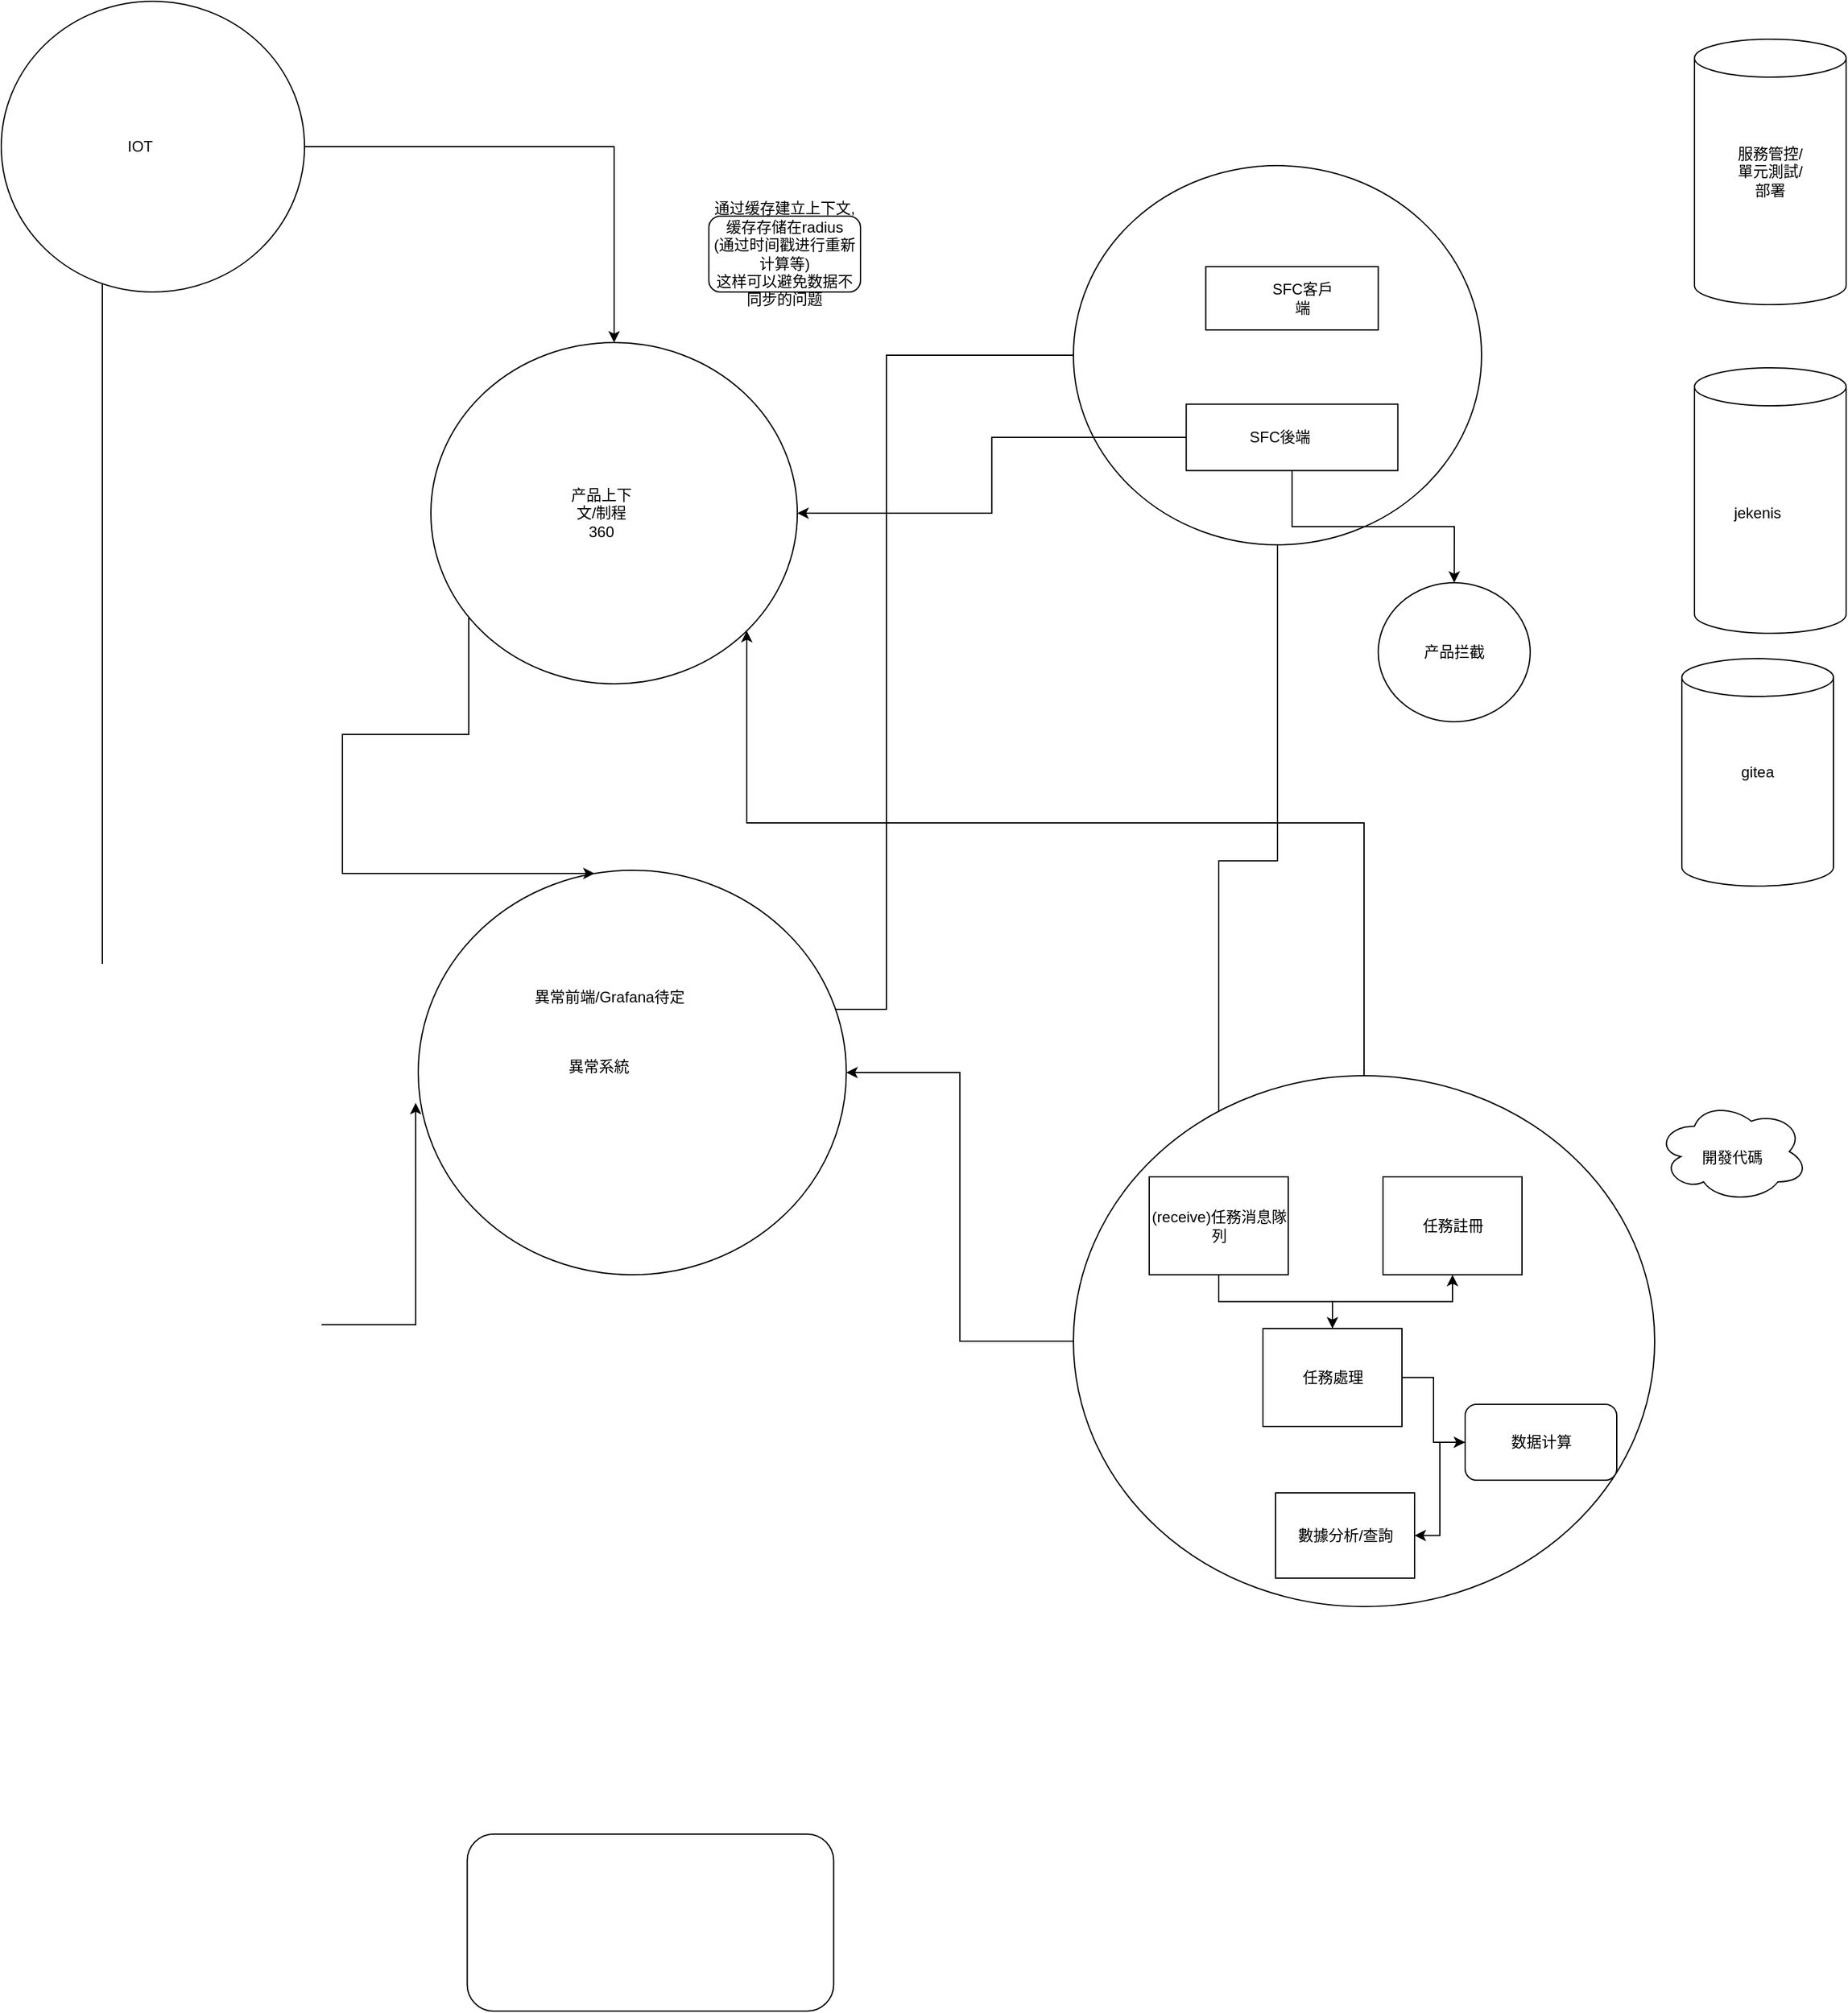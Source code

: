<mxfile version="28.2.0">
  <diagram name="第 1 页" id="F0XA9BGTJGQq8EJeW2Vg">
    <mxGraphModel dx="2037" dy="1259" grid="1" gridSize="10" guides="1" tooltips="1" connect="1" arrows="1" fold="1" page="1" pageScale="1" pageWidth="827" pageHeight="1169" math="0" shadow="0">
      <root>
        <mxCell id="0" />
        <mxCell id="1" parent="0" />
        <mxCell id="stwq8ri4v3x9_fjbZmHY-48" style="edgeStyle=orthogonalEdgeStyle;rounded=0;orthogonalLoop=1;jettySize=auto;html=1;entryX=1;entryY=0.75;entryDx=0;entryDy=0;" parent="1" source="Jog6YgeHabasC2MlmQwj-1" target="stwq8ri4v3x9_fjbZmHY-6" edge="1">
          <mxGeometry relative="1" as="geometry" />
        </mxCell>
        <mxCell id="Jog6YgeHabasC2MlmQwj-1" value="" style="ellipse;whiteSpace=wrap;html=1;" parent="1" vertex="1">
          <mxGeometry x="948.5" y="230" width="323" height="300" as="geometry" />
        </mxCell>
        <mxCell id="Jog6YgeHabasC2MlmQwj-3" value="" style="rounded=1;whiteSpace=wrap;html=1;" parent="1" vertex="1">
          <mxGeometry x="468.75" y="1550" width="290" height="140" as="geometry" />
        </mxCell>
        <mxCell id="Jog6YgeHabasC2MlmQwj-5" value="" style="rounded=0;whiteSpace=wrap;html=1;" parent="1" vertex="1">
          <mxGeometry x="1053.25" y="310" width="136.5" height="50" as="geometry" />
        </mxCell>
        <mxCell id="stwq8ri4v3x9_fjbZmHY-37" style="edgeStyle=orthogonalEdgeStyle;rounded=0;orthogonalLoop=1;jettySize=auto;html=1;" parent="1" source="Jog6YgeHabasC2MlmQwj-6" target="stwq8ri4v3x9_fjbZmHY-32" edge="1">
          <mxGeometry relative="1" as="geometry" />
        </mxCell>
        <mxCell id="stwq8ri4v3x9_fjbZmHY-52" style="edgeStyle=orthogonalEdgeStyle;rounded=0;orthogonalLoop=1;jettySize=auto;html=1;" parent="1" source="Jog6YgeHabasC2MlmQwj-6" target="stwq8ri4v3x9_fjbZmHY-51" edge="1">
          <mxGeometry relative="1" as="geometry" />
        </mxCell>
        <mxCell id="Jog6YgeHabasC2MlmQwj-6" value="" style="rounded=0;whiteSpace=wrap;html=1;" parent="1" vertex="1">
          <mxGeometry x="1037.75" y="418.75" width="167.5" height="52.5" as="geometry" />
        </mxCell>
        <mxCell id="stwq8ri4v3x9_fjbZmHY-1" value="" style="ellipse;whiteSpace=wrap;html=1;" parent="1" vertex="1">
          <mxGeometry x="430" y="787.5" width="338.75" height="320" as="geometry" />
        </mxCell>
        <mxCell id="stwq8ri4v3x9_fjbZmHY-6" value="異常前端/Grafana待定" style="text;html=1;align=center;verticalAlign=middle;whiteSpace=wrap;rounded=0;" parent="1" vertex="1">
          <mxGeometry x="510" y="867.5" width="142.5" height="40" as="geometry" />
        </mxCell>
        <mxCell id="stwq8ri4v3x9_fjbZmHY-7" value="異常系統" style="text;html=1;align=center;verticalAlign=middle;whiteSpace=wrap;rounded=0;" parent="1" vertex="1">
          <mxGeometry x="542.5" y="927.5" width="60" height="30" as="geometry" />
        </mxCell>
        <mxCell id="stwq8ri4v3x9_fjbZmHY-8" value="SFC客戶端" style="text;html=1;align=center;verticalAlign=middle;whiteSpace=wrap;rounded=0;" parent="1" vertex="1">
          <mxGeometry x="1099.75" y="320" width="60" height="30" as="geometry" />
        </mxCell>
        <mxCell id="stwq8ri4v3x9_fjbZmHY-36" style="edgeStyle=orthogonalEdgeStyle;rounded=0;orthogonalLoop=1;jettySize=auto;html=1;" parent="1" source="Jog6YgeHabasC2MlmQwj-1" target="stwq8ri4v3x9_fjbZmHY-15" edge="1">
          <mxGeometry relative="1" as="geometry" />
        </mxCell>
        <mxCell id="stwq8ri4v3x9_fjbZmHY-9" value="SFC後端" style="text;html=1;align=center;verticalAlign=middle;whiteSpace=wrap;rounded=0;" parent="1" vertex="1">
          <mxGeometry x="1081.5" y="430" width="60" height="30" as="geometry" />
        </mxCell>
        <mxCell id="stwq8ri4v3x9_fjbZmHY-35" style="edgeStyle=orthogonalEdgeStyle;rounded=0;orthogonalLoop=1;jettySize=auto;html=1;" parent="1" source="stwq8ri4v3x9_fjbZmHY-12" target="stwq8ri4v3x9_fjbZmHY-32" edge="1">
          <mxGeometry relative="1" as="geometry">
            <Array as="points">
              <mxPoint x="1179" y="750" />
              <mxPoint x="690" y="750" />
            </Array>
          </mxGeometry>
        </mxCell>
        <mxCell id="stwq8ri4v3x9_fjbZmHY-47" style="edgeStyle=orthogonalEdgeStyle;rounded=0;orthogonalLoop=1;jettySize=auto;html=1;" parent="1" source="stwq8ri4v3x9_fjbZmHY-12" target="stwq8ri4v3x9_fjbZmHY-1" edge="1">
          <mxGeometry relative="1" as="geometry" />
        </mxCell>
        <mxCell id="stwq8ri4v3x9_fjbZmHY-12" value="" style="ellipse;whiteSpace=wrap;html=1;" parent="1" vertex="1">
          <mxGeometry x="948.5" y="950" width="460" height="420" as="geometry" />
        </mxCell>
        <mxCell id="stwq8ri4v3x9_fjbZmHY-29" value="" style="edgeStyle=orthogonalEdgeStyle;rounded=0;orthogonalLoop=1;jettySize=auto;html=1;" parent="1" source="stwq8ri4v3x9_fjbZmHY-13" target="stwq8ri4v3x9_fjbZmHY-28" edge="1">
          <mxGeometry relative="1" as="geometry" />
        </mxCell>
        <mxCell id="stwq8ri4v3x9_fjbZmHY-42" style="edgeStyle=orthogonalEdgeStyle;rounded=0;orthogonalLoop=1;jettySize=auto;html=1;" parent="1" source="stwq8ri4v3x9_fjbZmHY-13" target="stwq8ri4v3x9_fjbZmHY-39" edge="1">
          <mxGeometry relative="1" as="geometry" />
        </mxCell>
        <mxCell id="stwq8ri4v3x9_fjbZmHY-13" value="任務處理" style="rounded=0;whiteSpace=wrap;html=1;" parent="1" vertex="1">
          <mxGeometry x="1098.5" y="1150" width="110" height="77.5" as="geometry" />
        </mxCell>
        <mxCell id="stwq8ri4v3x9_fjbZmHY-41" style="edgeStyle=orthogonalEdgeStyle;rounded=0;orthogonalLoop=1;jettySize=auto;html=1;" parent="1" source="stwq8ri4v3x9_fjbZmHY-15" target="stwq8ri4v3x9_fjbZmHY-13" edge="1">
          <mxGeometry relative="1" as="geometry" />
        </mxCell>
        <mxCell id="stwq8ri4v3x9_fjbZmHY-15" value="(receive)任務消息隊列" style="rounded=0;whiteSpace=wrap;html=1;" parent="1" vertex="1">
          <mxGeometry x="1008.5" y="1030" width="110" height="77.5" as="geometry" />
        </mxCell>
        <mxCell id="stwq8ri4v3x9_fjbZmHY-16" value="數據分析/查詢" style="rounded=0;whiteSpace=wrap;html=1;" parent="1" vertex="1">
          <mxGeometry x="1108.5" y="1280" width="110" height="67.5" as="geometry" />
        </mxCell>
        <mxCell id="stwq8ri4v3x9_fjbZmHY-17" value="" style="shape=cylinder3;whiteSpace=wrap;html=1;boundedLbl=1;backgroundOutline=1;size=15;" parent="1" vertex="1">
          <mxGeometry x="1430" y="620" width="120" height="180" as="geometry" />
        </mxCell>
        <mxCell id="stwq8ri4v3x9_fjbZmHY-18" value="gitea" style="text;html=1;align=center;verticalAlign=middle;whiteSpace=wrap;rounded=0;" parent="1" vertex="1">
          <mxGeometry x="1460" y="695" width="60" height="30" as="geometry" />
        </mxCell>
        <mxCell id="stwq8ri4v3x9_fjbZmHY-19" value="" style="shape=cylinder3;whiteSpace=wrap;html=1;boundedLbl=1;backgroundOutline=1;size=15;" parent="1" vertex="1">
          <mxGeometry x="1440" y="390" width="120" height="210" as="geometry" />
        </mxCell>
        <mxCell id="stwq8ri4v3x9_fjbZmHY-20" value="jekenis" style="text;html=1;align=center;verticalAlign=middle;whiteSpace=wrap;rounded=0;" parent="1" vertex="1">
          <mxGeometry x="1460" y="490" width="60" height="30" as="geometry" />
        </mxCell>
        <mxCell id="stwq8ri4v3x9_fjbZmHY-21" value="" style="ellipse;shape=cloud;whiteSpace=wrap;html=1;" parent="1" vertex="1">
          <mxGeometry x="1410" y="970" width="120" height="80" as="geometry" />
        </mxCell>
        <mxCell id="stwq8ri4v3x9_fjbZmHY-22" value="開發代碼" style="text;html=1;align=center;verticalAlign=middle;whiteSpace=wrap;rounded=0;" parent="1" vertex="1">
          <mxGeometry x="1440" y="1000" width="60" height="30" as="geometry" />
        </mxCell>
        <mxCell id="stwq8ri4v3x9_fjbZmHY-24" value="" style="shape=cylinder3;whiteSpace=wrap;html=1;boundedLbl=1;backgroundOutline=1;size=15;" parent="1" vertex="1">
          <mxGeometry x="1440" y="130" width="120" height="210" as="geometry" />
        </mxCell>
        <mxCell id="stwq8ri4v3x9_fjbZmHY-25" value="服務管控/單元測試/部署" style="text;html=1;align=center;verticalAlign=middle;whiteSpace=wrap;rounded=0;" parent="1" vertex="1">
          <mxGeometry x="1470" y="220" width="60" height="30" as="geometry" />
        </mxCell>
        <mxCell id="stwq8ri4v3x9_fjbZmHY-26" style="edgeStyle=orthogonalEdgeStyle;rounded=0;orthogonalLoop=1;jettySize=auto;html=1;exitX=0.5;exitY=1;exitDx=0;exitDy=0;" parent="1" source="stwq8ri4v3x9_fjbZmHY-18" target="stwq8ri4v3x9_fjbZmHY-18" edge="1">
          <mxGeometry relative="1" as="geometry" />
        </mxCell>
        <mxCell id="stwq8ri4v3x9_fjbZmHY-28" value="任務註冊" style="rounded=0;whiteSpace=wrap;html=1;" parent="1" vertex="1">
          <mxGeometry x="1193.5" y="1030" width="110" height="77.5" as="geometry" />
        </mxCell>
        <mxCell id="stwq8ri4v3x9_fjbZmHY-34" style="edgeStyle=orthogonalEdgeStyle;rounded=0;orthogonalLoop=1;jettySize=auto;html=1;" parent="1" source="stwq8ri4v3x9_fjbZmHY-30" target="stwq8ri4v3x9_fjbZmHY-32" edge="1">
          <mxGeometry relative="1" as="geometry" />
        </mxCell>
        <mxCell id="stwq8ri4v3x9_fjbZmHY-30" value="" style="ellipse;whiteSpace=wrap;html=1;" parent="1" vertex="1">
          <mxGeometry x="100" y="100" width="240" height="230" as="geometry" />
        </mxCell>
        <mxCell id="stwq8ri4v3x9_fjbZmHY-31" value="IOT" style="text;html=1;align=center;verticalAlign=middle;whiteSpace=wrap;rounded=0;" parent="1" vertex="1">
          <mxGeometry x="180" y="200" width="60" height="30" as="geometry" />
        </mxCell>
        <mxCell id="stwq8ri4v3x9_fjbZmHY-46" style="edgeStyle=orthogonalEdgeStyle;rounded=0;orthogonalLoop=1;jettySize=auto;html=1;" parent="1" source="stwq8ri4v3x9_fjbZmHY-32" target="stwq8ri4v3x9_fjbZmHY-1" edge="1">
          <mxGeometry relative="1" as="geometry">
            <Array as="points">
              <mxPoint x="470" y="680" />
              <mxPoint x="370" y="680" />
              <mxPoint x="370" y="790" />
            </Array>
          </mxGeometry>
        </mxCell>
        <mxCell id="stwq8ri4v3x9_fjbZmHY-32" value="" style="ellipse;whiteSpace=wrap;html=1;" parent="1" vertex="1">
          <mxGeometry x="440" y="370" width="290" height="270" as="geometry" />
        </mxCell>
        <mxCell id="stwq8ri4v3x9_fjbZmHY-33" value="产品上下文/制程360" style="text;html=1;align=center;verticalAlign=middle;whiteSpace=wrap;rounded=0;" parent="1" vertex="1">
          <mxGeometry x="545" y="490" width="60" height="30" as="geometry" />
        </mxCell>
        <mxCell id="stwq8ri4v3x9_fjbZmHY-43" style="edgeStyle=orthogonalEdgeStyle;rounded=0;orthogonalLoop=1;jettySize=auto;html=1;entryX=1;entryY=0.5;entryDx=0;entryDy=0;" parent="1" source="stwq8ri4v3x9_fjbZmHY-39" target="stwq8ri4v3x9_fjbZmHY-16" edge="1">
          <mxGeometry relative="1" as="geometry" />
        </mxCell>
        <mxCell id="stwq8ri4v3x9_fjbZmHY-39" value="数据计算" style="rounded=1;whiteSpace=wrap;html=1;" parent="1" vertex="1">
          <mxGeometry x="1258.5" y="1210" width="120" height="60" as="geometry" />
        </mxCell>
        <mxCell id="stwq8ri4v3x9_fjbZmHY-44" style="edgeStyle=orthogonalEdgeStyle;rounded=0;orthogonalLoop=1;jettySize=auto;html=1;entryX=-0.006;entryY=0.575;entryDx=0;entryDy=0;entryPerimeter=0;" parent="1" source="stwq8ri4v3x9_fjbZmHY-30" target="stwq8ri4v3x9_fjbZmHY-1" edge="1">
          <mxGeometry relative="1" as="geometry">
            <Array as="points">
              <mxPoint x="180" y="1147" />
            </Array>
          </mxGeometry>
        </mxCell>
        <mxCell id="stwq8ri4v3x9_fjbZmHY-51" value="产品拦截" style="ellipse;whiteSpace=wrap;html=1;" parent="1" vertex="1">
          <mxGeometry x="1189.75" y="560" width="120.25" height="110" as="geometry" />
        </mxCell>
        <mxCell id="5q1YrE79FZFNU3yJ1Zdt-6" value="通过缓存建立上下文,&lt;div&gt;缓存存储在radius&lt;/div&gt;&lt;div&gt;(通过时间戳进行重新计算等)&lt;/div&gt;&lt;div&gt;这样可以避免数据不同步的问题&lt;/div&gt;" style="rounded=1;whiteSpace=wrap;html=1;" vertex="1" parent="1">
          <mxGeometry x="660" y="270" width="120" height="60" as="geometry" />
        </mxCell>
      </root>
    </mxGraphModel>
  </diagram>
</mxfile>
